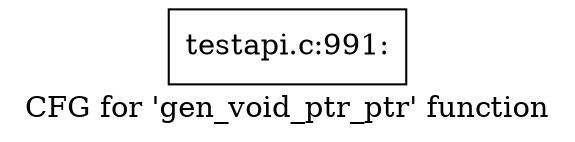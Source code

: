 digraph "CFG for 'gen_void_ptr_ptr' function" {
	label="CFG for 'gen_void_ptr_ptr' function";

	Node0x4574010 [shape=record,label="{testapi.c:991:}"];
}
